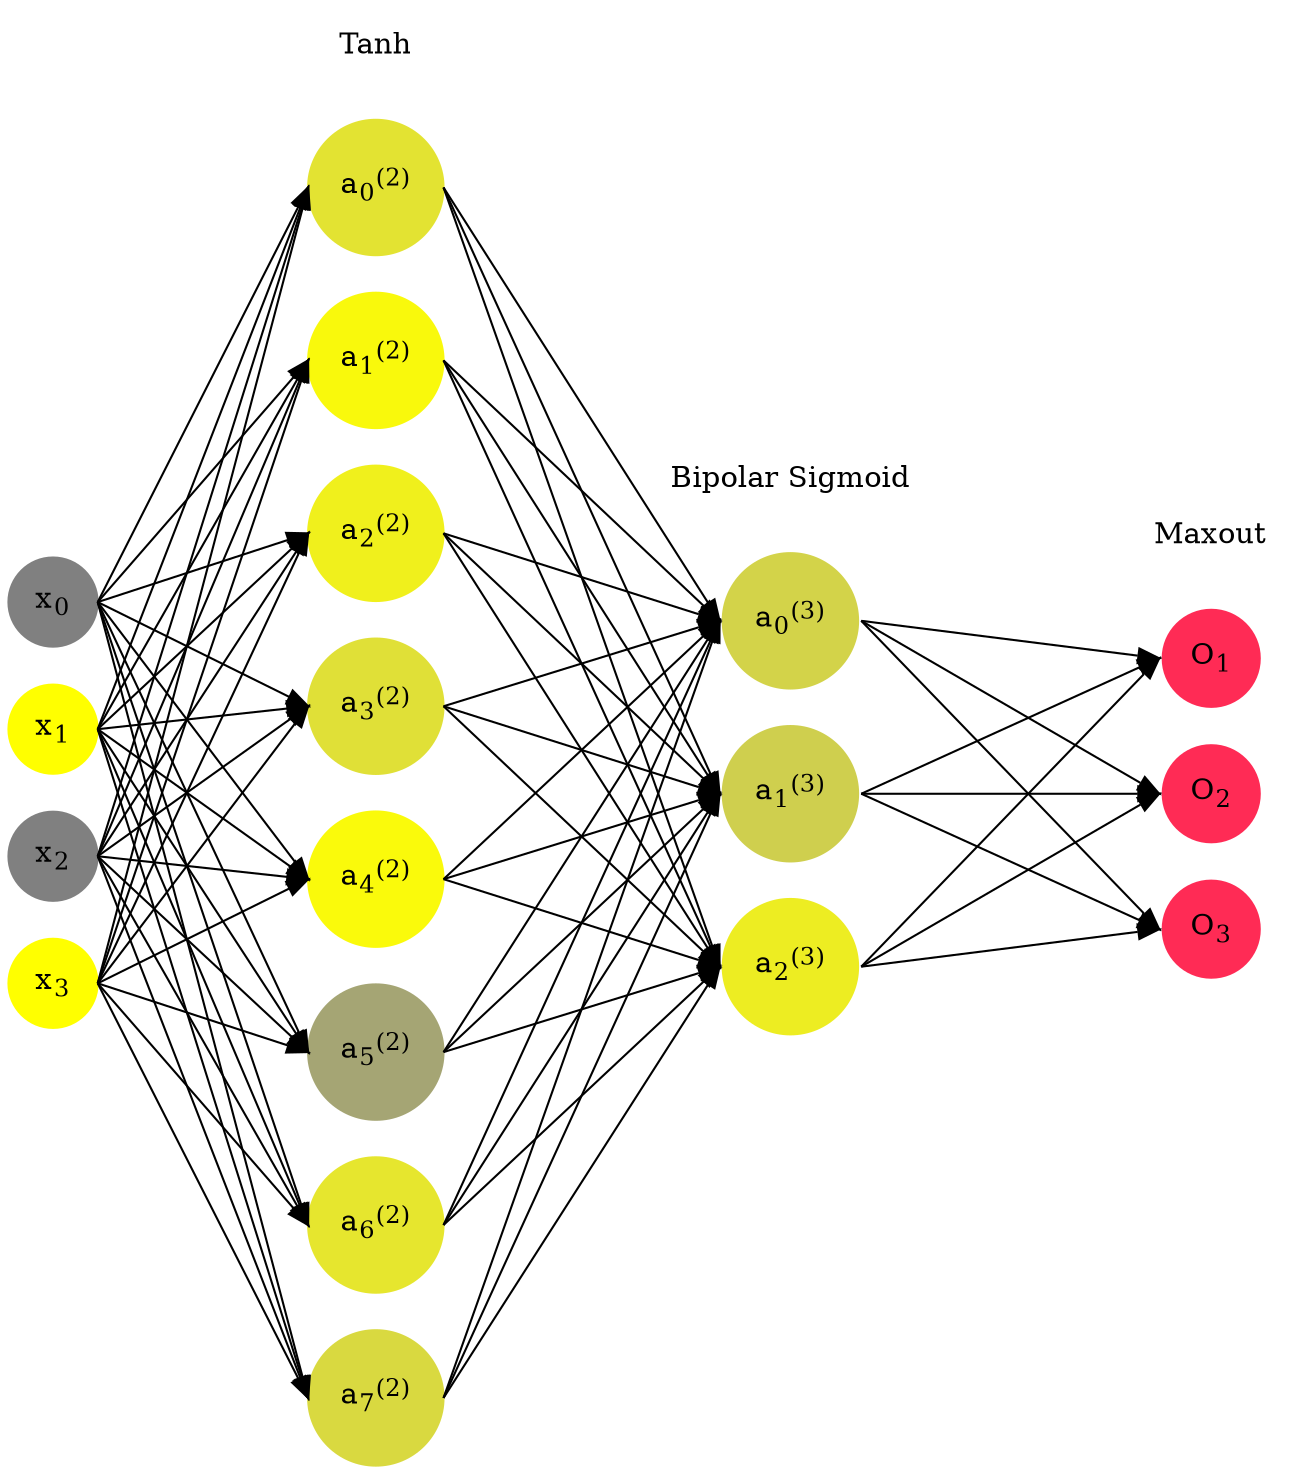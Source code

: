 digraph G {
	rankdir = LR;
	splines=false;
	edge[style=invis];
	ranksep= 1.4;
	{
	node [shape=circle, color="0.1667, 0.0, 0.5", style=filled, fillcolor="0.1667, 0.0, 0.5"];
	x0 [label=<x<sub>0</sub>>];
	}
	{
	node [shape=circle, color="0.1667, 1.0, 1.0", style=filled, fillcolor="0.1667, 1.0, 1.0"];
	x1 [label=<x<sub>1</sub>>];
	}
	{
	node [shape=circle, color="0.1667, 0.0, 0.5", style=filled, fillcolor="0.1667, 0.0, 0.5"];
	x2 [label=<x<sub>2</sub>>];
	}
	{
	node [shape=circle, color="0.1667, 1.0, 1.0", style=filled, fillcolor="0.1667, 1.0, 1.0"];
	x3 [label=<x<sub>3</sub>>];
	}
	{
	node [shape=circle, color="0.1667, 0.775658, 0.887829", style=filled, fillcolor="0.1667, 0.775658, 0.887829"];
	a02 [label=<a<sub>0</sub><sup>(2)</sup>>];
	}
	{
	node [shape=circle, color="0.1667, 0.948129, 0.974064", style=filled, fillcolor="0.1667, 0.948129, 0.974064"];
	a12 [label=<a<sub>1</sub><sup>(2)</sup>>];
	}
	{
	node [shape=circle, color="0.1667, 0.881999, 0.941000", style=filled, fillcolor="0.1667, 0.881999, 0.941000"];
	a22 [label=<a<sub>2</sub><sup>(2)</sup>>];
	}
	{
	node [shape=circle, color="0.1667, 0.751003, 0.875502", style=filled, fillcolor="0.1667, 0.751003, 0.875502"];
	a32 [label=<a<sub>3</sub><sup>(2)</sup>>];
	}
	{
	node [shape=circle, color="0.1667, 0.953956, 0.976978", style=filled, fillcolor="0.1667, 0.953956, 0.976978"];
	a42 [label=<a<sub>4</sub><sup>(2)</sup>>];
	}
	{
	node [shape=circle, color="0.1667, 0.296361, 0.648180", style=filled, fillcolor="0.1667, 0.296361, 0.648180"];
	a52 [label=<a<sub>5</sub><sup>(2)</sup>>];
	}
	{
	node [shape=circle, color="0.1667, 0.799959, 0.899980", style=filled, fillcolor="0.1667, 0.799959, 0.899980"];
	a62 [label=<a<sub>6</sub><sup>(2)</sup>>];
	}
	{
	node [shape=circle, color="0.1667, 0.702033, 0.851016", style=filled, fillcolor="0.1667, 0.702033, 0.851016"];
	a72 [label=<a<sub>7</sub><sup>(2)</sup>>];
	}
	{
	node [shape=circle, color="0.1667, 0.655011, 0.827505", style=filled, fillcolor="0.1667, 0.655011, 0.827505"];
	a03 [label=<a<sub>0</sub><sup>(3)</sup>>];
	}
	{
	node [shape=circle, color="0.1667, 0.623699, 0.811850", style=filled, fillcolor="0.1667, 0.623699, 0.811850"];
	a13 [label=<a<sub>1</sub><sup>(3)</sup>>];
	}
	{
	node [shape=circle, color="0.1667, 0.856585, 0.928292", style=filled, fillcolor="0.1667, 0.856585, 0.928292"];
	a23 [label=<a<sub>2</sub><sup>(3)</sup>>];
	}
	{
	node [shape=circle, color="0.9667, 0.83, 1.0", style=filled, fillcolor="0.9667, 0.83, 1.0"];
	O1 [label=<O<sub>1</sub>>];
	}
	{
	node [shape=circle, color="0.9667, 0.83, 1.0", style=filled, fillcolor="0.9667, 0.83, 1.0"];
	O2 [label=<O<sub>2</sub>>];
	}
	{
	node [shape=circle, color="0.9667, 0.83, 1.0", style=filled, fillcolor="0.9667, 0.83, 1.0"];
	O3 [label=<O<sub>3</sub>>];
	}
	{
	rank=same;
	x0->x1->x2->x3;
	}
	{
	rank=same;
	a02->a12->a22->a32->a42->a52->a62->a72;
	}
	{
	rank=same;
	a03->a13->a23;
	}
	{
	rank=same;
	O1->O2->O3;
	}
	l1 [shape=plaintext,label="Tanh"];
	l1->a02;
	{rank=same; l1;a02};
	l2 [shape=plaintext,label="Bipolar Sigmoid"];
	l2->a03;
	{rank=same; l2;a03};
	l3 [shape=plaintext,label="Maxout"];
	l3->O1;
	{rank=same; l3;O1};
edge[style=solid, tailport=e, headport=w];
	{x0;x1;x2;x3} -> {a02;a12;a22;a32;a42;a52;a62;a72};
	{a02;a12;a22;a32;a42;a52;a62;a72} -> {a03;a13;a23};
	{a03;a13;a23} -> {O1,O2,O3};
}